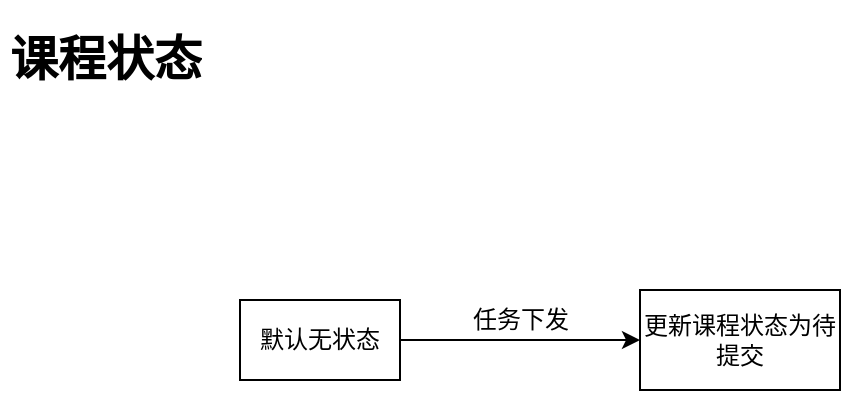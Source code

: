 <mxfile version="18.0.1" type="github">
  <diagram id="C5RBs43oDa-KdzZeNtuy" name="Page-1">
    <mxGraphModel dx="1038" dy="615" grid="1" gridSize="10" guides="1" tooltips="1" connect="1" arrows="1" fold="1" page="1" pageScale="1" pageWidth="827" pageHeight="1169" math="0" shadow="0">
      <root>
        <mxCell id="WIyWlLk6GJQsqaUBKTNV-0" />
        <mxCell id="WIyWlLk6GJQsqaUBKTNV-1" parent="WIyWlLk6GJQsqaUBKTNV-0" />
        <mxCell id="FR0iRvGLguOnhGIJ6Cjg-3" value="" style="edgeStyle=orthogonalEdgeStyle;rounded=0;orthogonalLoop=1;jettySize=auto;html=1;" edge="1" parent="WIyWlLk6GJQsqaUBKTNV-1" source="FR0iRvGLguOnhGIJ6Cjg-0" target="FR0iRvGLguOnhGIJ6Cjg-2">
          <mxGeometry relative="1" as="geometry" />
        </mxCell>
        <mxCell id="FR0iRvGLguOnhGIJ6Cjg-0" value="默认无状态" style="rounded=0;whiteSpace=wrap;html=1;" vertex="1" parent="WIyWlLk6GJQsqaUBKTNV-1">
          <mxGeometry x="140" y="160" width="80" height="40" as="geometry" />
        </mxCell>
        <mxCell id="FR0iRvGLguOnhGIJ6Cjg-1" value="&lt;h1&gt;课程状态&lt;/h1&gt;" style="text;html=1;strokeColor=none;fillColor=none;spacing=5;spacingTop=-20;whiteSpace=wrap;overflow=hidden;rounded=0;" vertex="1" parent="WIyWlLk6GJQsqaUBKTNV-1">
          <mxGeometry x="20" y="20" width="130" height="40" as="geometry" />
        </mxCell>
        <mxCell id="FR0iRvGLguOnhGIJ6Cjg-2" value="更新课程状态为待提交" style="whiteSpace=wrap;html=1;rounded=0;" vertex="1" parent="WIyWlLk6GJQsqaUBKTNV-1">
          <mxGeometry x="340" y="155" width="100" height="50" as="geometry" />
        </mxCell>
        <mxCell id="FR0iRvGLguOnhGIJ6Cjg-4" value="任务下发" style="text;html=1;align=center;verticalAlign=middle;resizable=0;points=[];autosize=1;strokeColor=none;fillColor=none;" vertex="1" parent="WIyWlLk6GJQsqaUBKTNV-1">
          <mxGeometry x="250" y="160" width="60" height="20" as="geometry" />
        </mxCell>
      </root>
    </mxGraphModel>
  </diagram>
</mxfile>
